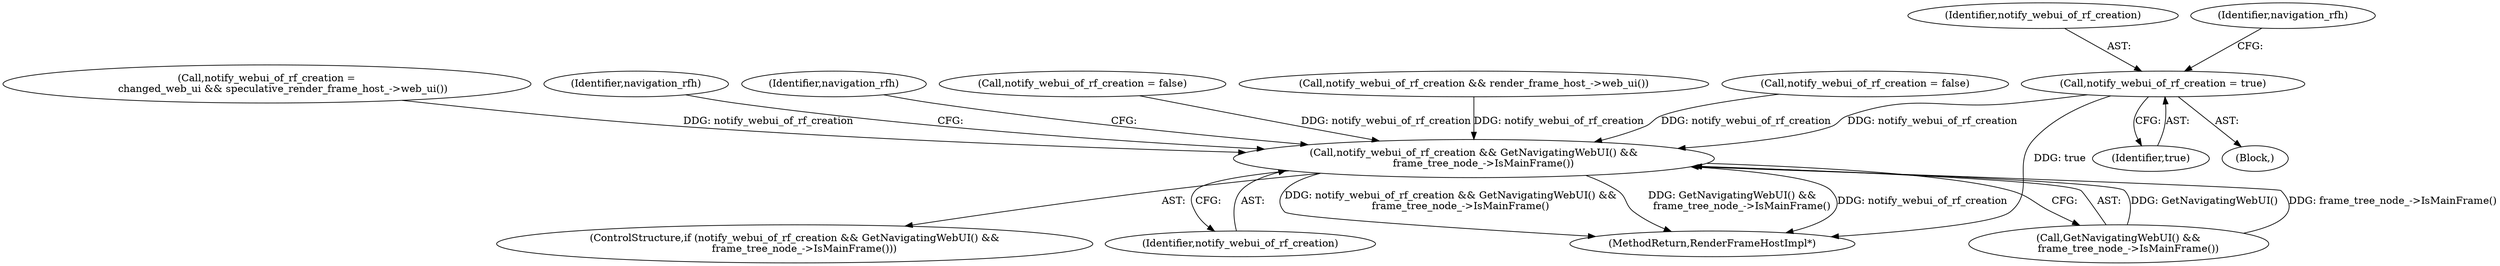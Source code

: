 digraph "0_Chrome_5cd363bc34f508c63b66e653bc41bd1783a4b711@API" {
"1000251" [label="(Call,notify_webui_of_rf_creation = true)"];
"1000265" [label="(Call,notify_webui_of_rf_creation && GetNavigatingWebUI() &&\n      frame_tree_node_->IsMainFrame())"];
"1000264" [label="(ControlStructure,if (notify_webui_of_rf_creation && GetNavigatingWebUI() &&\n      frame_tree_node_->IsMainFrame()))"];
"1000251" [label="(Call,notify_webui_of_rf_creation = true)"];
"1000201" [label="(Call,notify_webui_of_rf_creation =\n          changed_web_ui && speculative_render_frame_host_->web_ui())"];
"1000252" [label="(Identifier,notify_webui_of_rf_creation)"];
"1000265" [label="(Call,notify_webui_of_rf_creation && GetNavigatingWebUI() &&\n      frame_tree_node_->IsMainFrame())"];
"1000266" [label="(Identifier,notify_webui_of_rf_creation)"];
"1000272" [label="(Identifier,navigation_rfh)"];
"1000275" [label="(MethodReturn,RenderFrameHostImpl*)"];
"1000274" [label="(Identifier,navigation_rfh)"];
"1000253" [label="(Identifier,true)"];
"1000256" [label="(Identifier,navigation_rfh)"];
"1000133" [label="(Call,notify_webui_of_rf_creation = false)"];
"1000244" [label="(Block,)"];
"1000222" [label="(Call,notify_webui_of_rf_creation && render_frame_host_->web_ui())"];
"1000267" [label="(Call,GetNavigatingWebUI() &&\n      frame_tree_node_->IsMainFrame())"];
"1000228" [label="(Call,notify_webui_of_rf_creation = false)"];
"1000251" -> "1000244"  [label="AST: "];
"1000251" -> "1000253"  [label="CFG: "];
"1000252" -> "1000251"  [label="AST: "];
"1000253" -> "1000251"  [label="AST: "];
"1000256" -> "1000251"  [label="CFG: "];
"1000251" -> "1000275"  [label="DDG: true"];
"1000251" -> "1000265"  [label="DDG: notify_webui_of_rf_creation"];
"1000265" -> "1000264"  [label="AST: "];
"1000265" -> "1000266"  [label="CFG: "];
"1000265" -> "1000267"  [label="CFG: "];
"1000266" -> "1000265"  [label="AST: "];
"1000267" -> "1000265"  [label="AST: "];
"1000272" -> "1000265"  [label="CFG: "];
"1000274" -> "1000265"  [label="CFG: "];
"1000265" -> "1000275"  [label="DDG: notify_webui_of_rf_creation && GetNavigatingWebUI() &&\n      frame_tree_node_->IsMainFrame()"];
"1000265" -> "1000275"  [label="DDG: GetNavigatingWebUI() &&\n      frame_tree_node_->IsMainFrame()"];
"1000265" -> "1000275"  [label="DDG: notify_webui_of_rf_creation"];
"1000222" -> "1000265"  [label="DDG: notify_webui_of_rf_creation"];
"1000201" -> "1000265"  [label="DDG: notify_webui_of_rf_creation"];
"1000228" -> "1000265"  [label="DDG: notify_webui_of_rf_creation"];
"1000133" -> "1000265"  [label="DDG: notify_webui_of_rf_creation"];
"1000267" -> "1000265"  [label="DDG: GetNavigatingWebUI()"];
"1000267" -> "1000265"  [label="DDG: frame_tree_node_->IsMainFrame()"];
}
